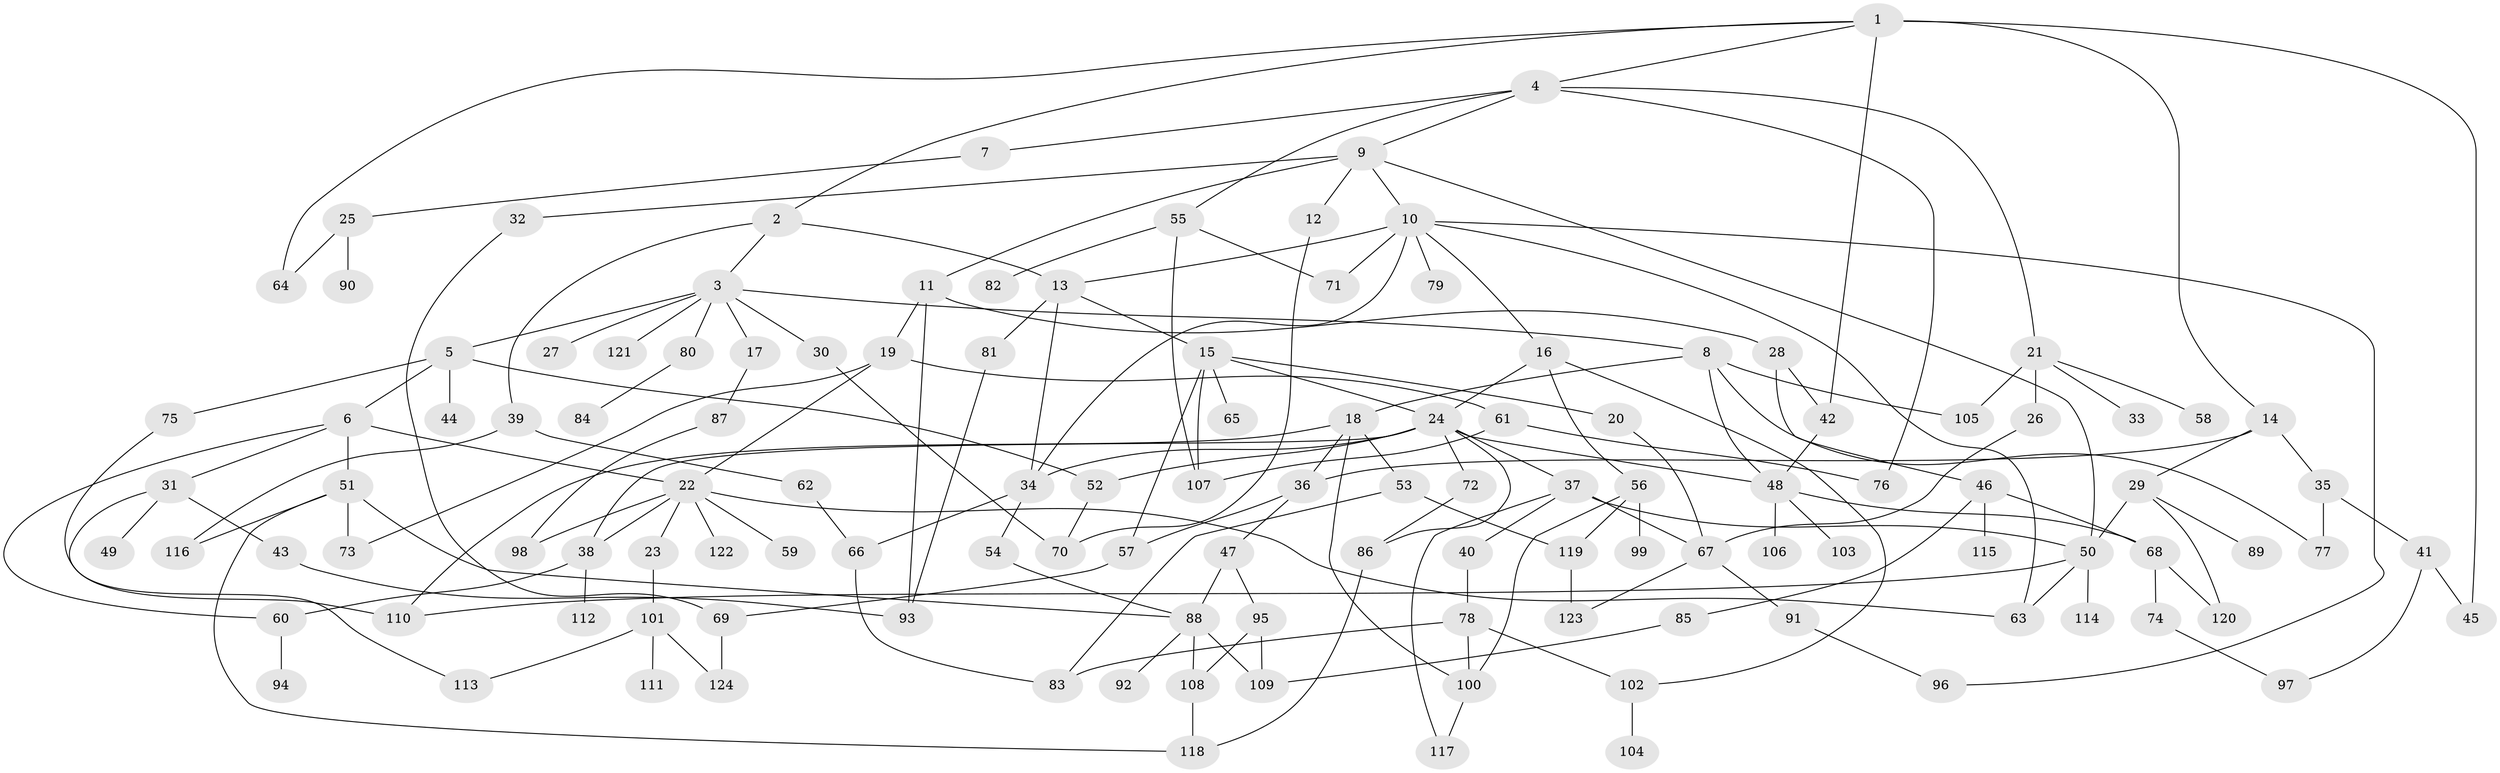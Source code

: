// Generated by graph-tools (version 1.1) at 2025/13/03/09/25 04:13:39]
// undirected, 124 vertices, 183 edges
graph export_dot {
graph [start="1"]
  node [color=gray90,style=filled];
  1;
  2;
  3;
  4;
  5;
  6;
  7;
  8;
  9;
  10;
  11;
  12;
  13;
  14;
  15;
  16;
  17;
  18;
  19;
  20;
  21;
  22;
  23;
  24;
  25;
  26;
  27;
  28;
  29;
  30;
  31;
  32;
  33;
  34;
  35;
  36;
  37;
  38;
  39;
  40;
  41;
  42;
  43;
  44;
  45;
  46;
  47;
  48;
  49;
  50;
  51;
  52;
  53;
  54;
  55;
  56;
  57;
  58;
  59;
  60;
  61;
  62;
  63;
  64;
  65;
  66;
  67;
  68;
  69;
  70;
  71;
  72;
  73;
  74;
  75;
  76;
  77;
  78;
  79;
  80;
  81;
  82;
  83;
  84;
  85;
  86;
  87;
  88;
  89;
  90;
  91;
  92;
  93;
  94;
  95;
  96;
  97;
  98;
  99;
  100;
  101;
  102;
  103;
  104;
  105;
  106;
  107;
  108;
  109;
  110;
  111;
  112;
  113;
  114;
  115;
  116;
  117;
  118;
  119;
  120;
  121;
  122;
  123;
  124;
  1 -- 2;
  1 -- 4;
  1 -- 14;
  1 -- 42;
  1 -- 45;
  1 -- 64;
  2 -- 3;
  2 -- 39;
  2 -- 13;
  3 -- 5;
  3 -- 8;
  3 -- 17;
  3 -- 27;
  3 -- 30;
  3 -- 80;
  3 -- 121;
  4 -- 7;
  4 -- 9;
  4 -- 21;
  4 -- 55;
  4 -- 76;
  5 -- 6;
  5 -- 44;
  5 -- 75;
  5 -- 52;
  6 -- 31;
  6 -- 51;
  6 -- 60;
  6 -- 22;
  7 -- 25;
  8 -- 18;
  8 -- 48;
  8 -- 105;
  8 -- 77;
  9 -- 10;
  9 -- 11;
  9 -- 12;
  9 -- 32;
  9 -- 50;
  10 -- 13;
  10 -- 16;
  10 -- 71;
  10 -- 79;
  10 -- 96;
  10 -- 34;
  10 -- 63;
  11 -- 19;
  11 -- 28;
  11 -- 93;
  12 -- 70;
  13 -- 15;
  13 -- 34;
  13 -- 81;
  14 -- 29;
  14 -- 35;
  14 -- 36;
  15 -- 20;
  15 -- 24;
  15 -- 57;
  15 -- 65;
  15 -- 107;
  16 -- 56;
  16 -- 24;
  16 -- 102;
  17 -- 87;
  18 -- 36;
  18 -- 53;
  18 -- 100;
  18 -- 110;
  19 -- 22;
  19 -- 61;
  19 -- 73;
  20 -- 67;
  21 -- 26;
  21 -- 33;
  21 -- 58;
  21 -- 105;
  22 -- 23;
  22 -- 59;
  22 -- 63;
  22 -- 122;
  22 -- 98;
  22 -- 38;
  23 -- 101;
  24 -- 37;
  24 -- 38;
  24 -- 52;
  24 -- 72;
  24 -- 48;
  24 -- 34;
  24 -- 86;
  25 -- 64;
  25 -- 90;
  26 -- 67;
  28 -- 46;
  28 -- 42;
  29 -- 89;
  29 -- 120;
  29 -- 50;
  30 -- 70;
  31 -- 43;
  31 -- 49;
  31 -- 113;
  32 -- 69;
  34 -- 54;
  34 -- 66;
  35 -- 41;
  35 -- 77;
  36 -- 47;
  36 -- 57;
  37 -- 40;
  37 -- 50;
  37 -- 67;
  37 -- 117;
  38 -- 60;
  38 -- 112;
  39 -- 62;
  39 -- 116;
  40 -- 78;
  41 -- 97;
  41 -- 45;
  42 -- 48;
  43 -- 93;
  46 -- 68;
  46 -- 85;
  46 -- 115;
  47 -- 95;
  47 -- 88;
  48 -- 103;
  48 -- 106;
  48 -- 68;
  50 -- 114;
  50 -- 63;
  50 -- 110;
  51 -- 73;
  51 -- 118;
  51 -- 88;
  51 -- 116;
  52 -- 70;
  53 -- 83;
  53 -- 119;
  54 -- 88;
  55 -- 82;
  55 -- 107;
  55 -- 71;
  56 -- 99;
  56 -- 100;
  56 -- 119;
  57 -- 69;
  60 -- 94;
  61 -- 107;
  61 -- 76;
  62 -- 66;
  66 -- 83;
  67 -- 91;
  67 -- 123;
  68 -- 74;
  68 -- 120;
  69 -- 124;
  72 -- 86;
  74 -- 97;
  75 -- 110;
  78 -- 100;
  78 -- 102;
  78 -- 83;
  80 -- 84;
  81 -- 93;
  85 -- 109;
  86 -- 118;
  87 -- 98;
  88 -- 92;
  88 -- 109;
  88 -- 108;
  91 -- 96;
  95 -- 108;
  95 -- 109;
  100 -- 117;
  101 -- 111;
  101 -- 124;
  101 -- 113;
  102 -- 104;
  108 -- 118;
  119 -- 123;
}
